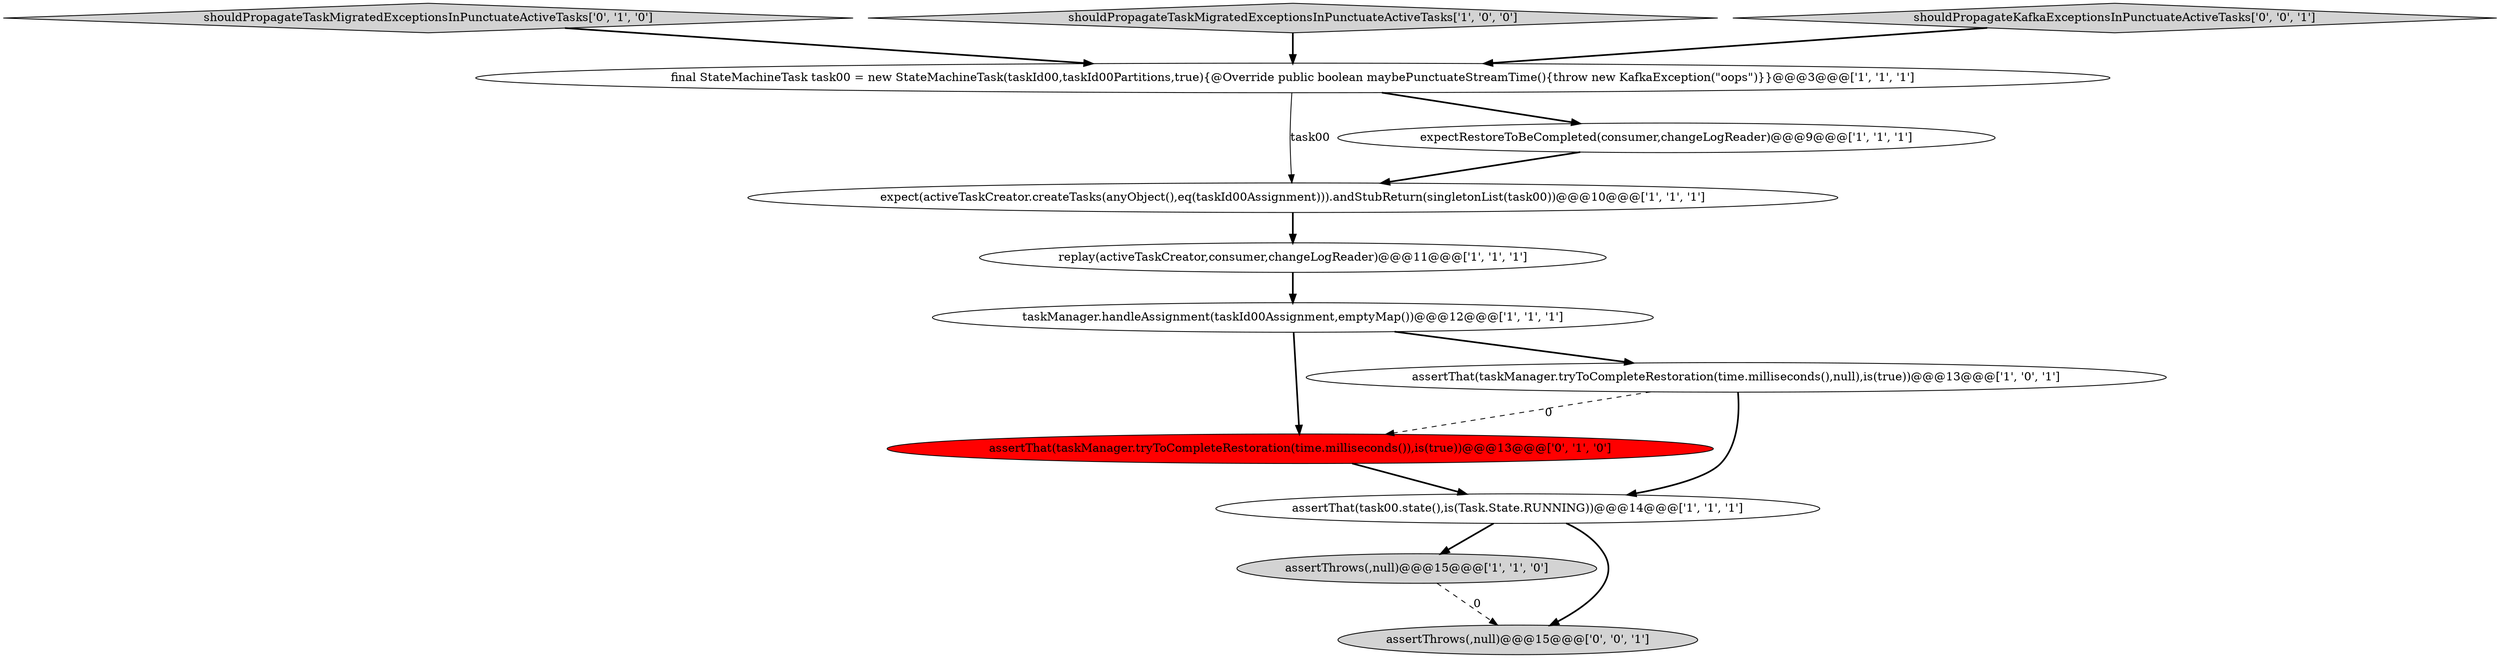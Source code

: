 digraph {
0 [style = filled, label = "taskManager.handleAssignment(taskId00Assignment,emptyMap())@@@12@@@['1', '1', '1']", fillcolor = white, shape = ellipse image = "AAA0AAABBB1BBB"];
8 [style = filled, label = "expect(activeTaskCreator.createTasks(anyObject(),eq(taskId00Assignment))).andStubReturn(singletonList(task00))@@@10@@@['1', '1', '1']", fillcolor = white, shape = ellipse image = "AAA0AAABBB1BBB"];
10 [style = filled, label = "shouldPropagateTaskMigratedExceptionsInPunctuateActiveTasks['0', '1', '0']", fillcolor = lightgray, shape = diamond image = "AAA0AAABBB2BBB"];
5 [style = filled, label = "expectRestoreToBeCompleted(consumer,changeLogReader)@@@9@@@['1', '1', '1']", fillcolor = white, shape = ellipse image = "AAA0AAABBB1BBB"];
1 [style = filled, label = "assertThrows(,null)@@@15@@@['1', '1', '0']", fillcolor = lightgray, shape = ellipse image = "AAA0AAABBB1BBB"];
2 [style = filled, label = "shouldPropagateTaskMigratedExceptionsInPunctuateActiveTasks['1', '0', '0']", fillcolor = lightgray, shape = diamond image = "AAA0AAABBB1BBB"];
3 [style = filled, label = "final StateMachineTask task00 = new StateMachineTask(taskId00,taskId00Partitions,true){@Override public boolean maybePunctuateStreamTime(){throw new KafkaException(\"oops\")}}@@@3@@@['1', '1', '1']", fillcolor = white, shape = ellipse image = "AAA0AAABBB1BBB"];
9 [style = filled, label = "assertThat(taskManager.tryToCompleteRestoration(time.milliseconds()),is(true))@@@13@@@['0', '1', '0']", fillcolor = red, shape = ellipse image = "AAA1AAABBB2BBB"];
6 [style = filled, label = "assertThat(taskManager.tryToCompleteRestoration(time.milliseconds(),null),is(true))@@@13@@@['1', '0', '1']", fillcolor = white, shape = ellipse image = "AAA0AAABBB1BBB"];
4 [style = filled, label = "assertThat(task00.state(),is(Task.State.RUNNING))@@@14@@@['1', '1', '1']", fillcolor = white, shape = ellipse image = "AAA0AAABBB1BBB"];
12 [style = filled, label = "shouldPropagateKafkaExceptionsInPunctuateActiveTasks['0', '0', '1']", fillcolor = lightgray, shape = diamond image = "AAA0AAABBB3BBB"];
7 [style = filled, label = "replay(activeTaskCreator,consumer,changeLogReader)@@@11@@@['1', '1', '1']", fillcolor = white, shape = ellipse image = "AAA0AAABBB1BBB"];
11 [style = filled, label = "assertThrows(,null)@@@15@@@['0', '0', '1']", fillcolor = lightgray, shape = ellipse image = "AAA0AAABBB3BBB"];
5->8 [style = bold, label=""];
6->4 [style = bold, label=""];
10->3 [style = bold, label=""];
3->5 [style = bold, label=""];
7->0 [style = bold, label=""];
4->1 [style = bold, label=""];
0->9 [style = bold, label=""];
12->3 [style = bold, label=""];
3->8 [style = solid, label="task00"];
9->4 [style = bold, label=""];
4->11 [style = bold, label=""];
0->6 [style = bold, label=""];
1->11 [style = dashed, label="0"];
8->7 [style = bold, label=""];
2->3 [style = bold, label=""];
6->9 [style = dashed, label="0"];
}
